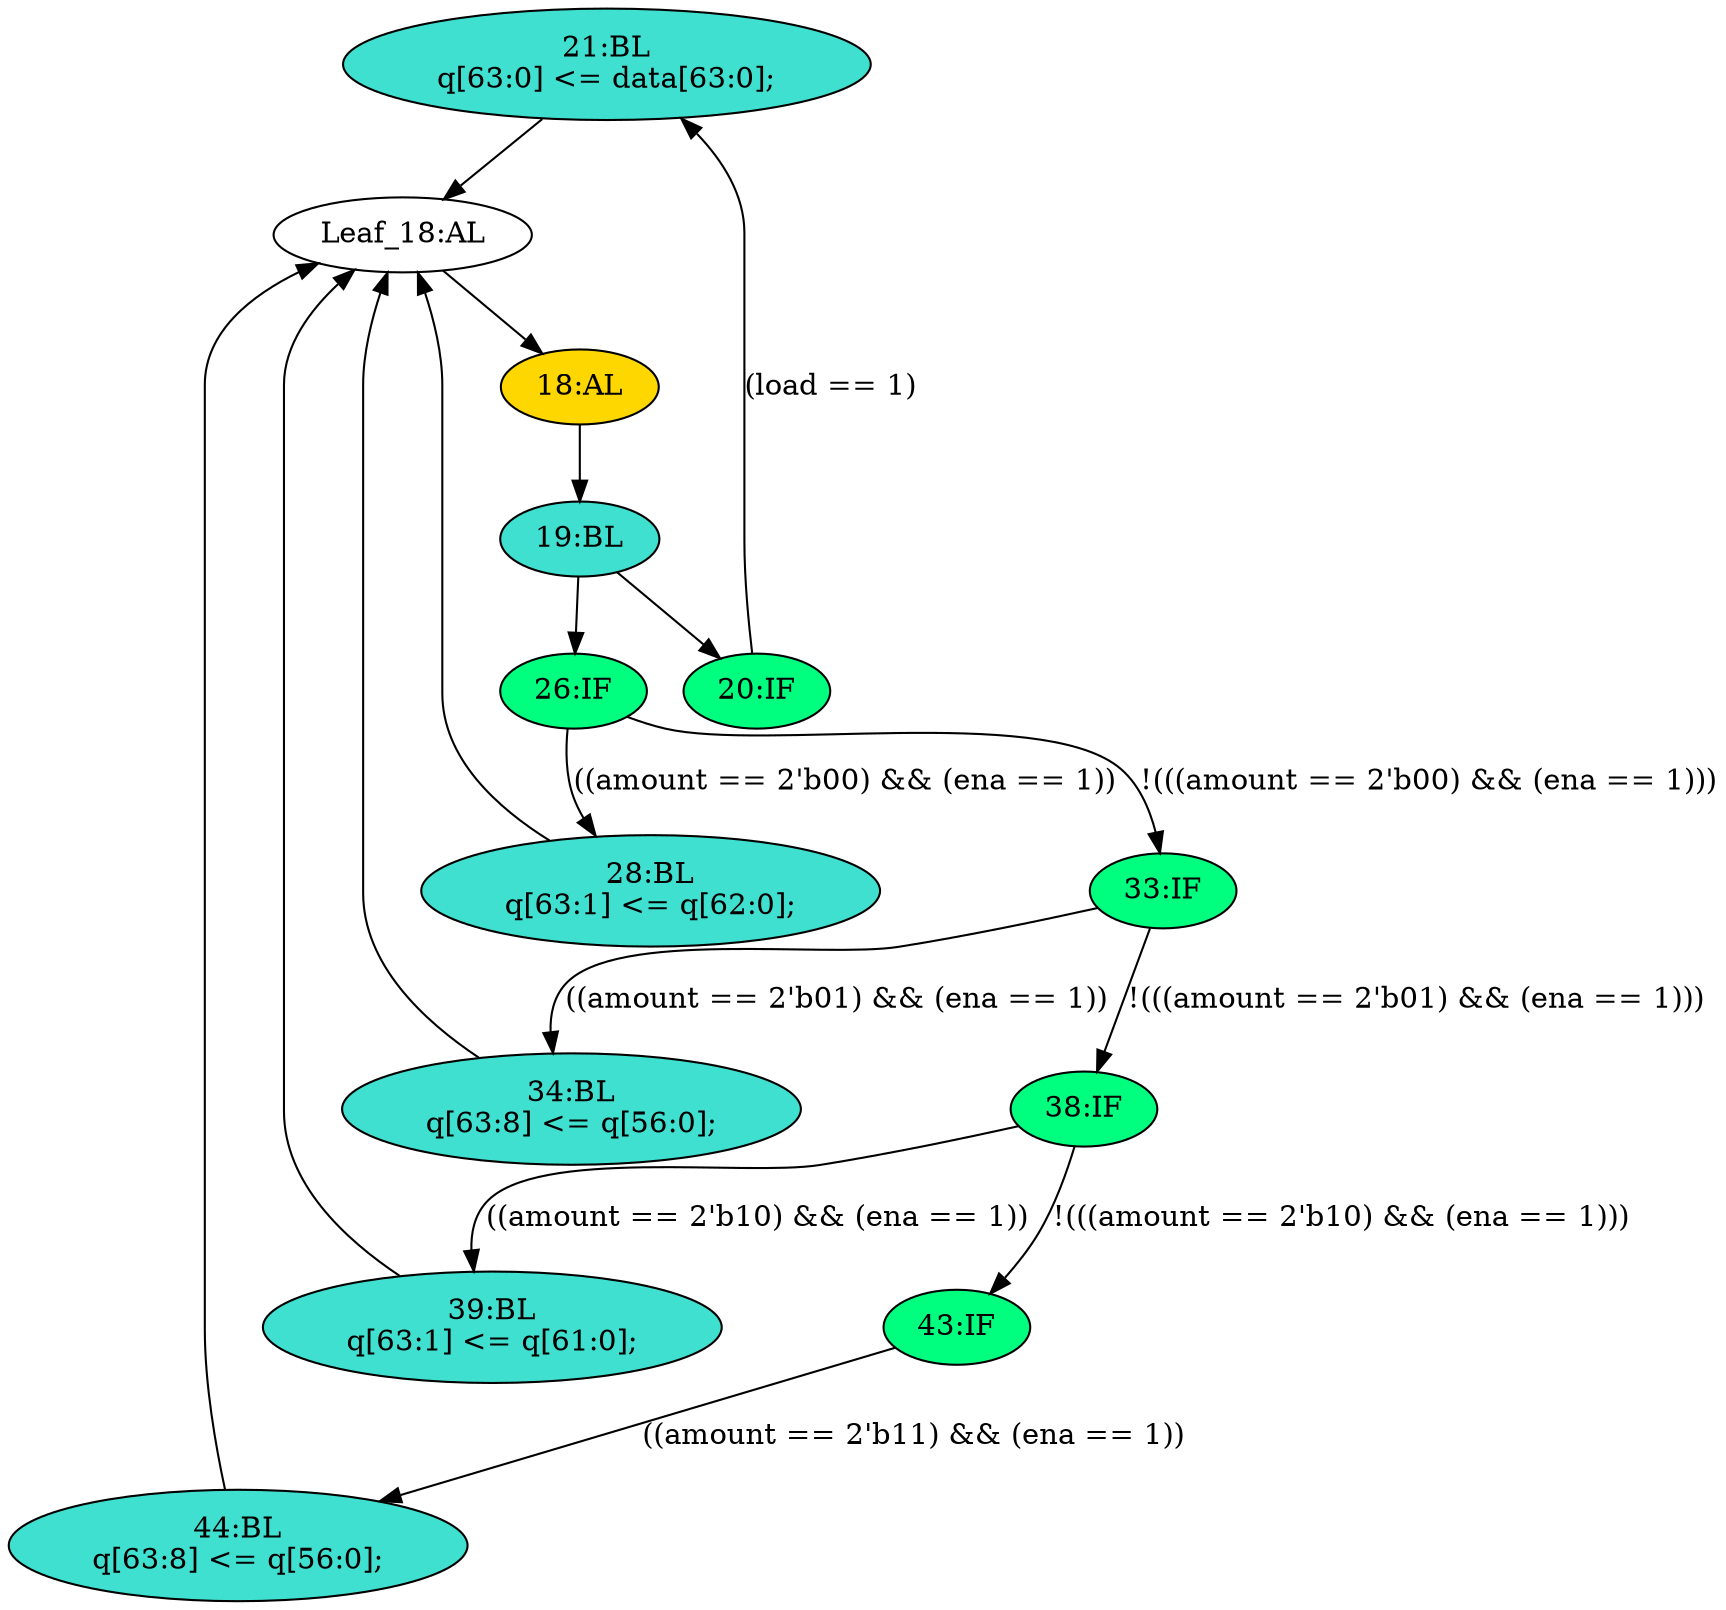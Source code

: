 strict digraph "compose( ,  )" {
	node [label="\N"];
	"21:BL"	[ast="<pyverilog.vparser.ast.Block object at 0x7f0f446cee90>",
		fillcolor=turquoise,
		label="21:BL
q[63:0] <= data[63:0];",
		statements="[<pyverilog.vparser.ast.NonblockingSubstitution object at 0x7f0f446cebd0>]",
		style=filled,
		typ=Block];
	"Leaf_18:AL"	[def_var="['q']",
		label="Leaf_18:AL"];
	"21:BL" -> "Leaf_18:AL"	[cond="[]",
		lineno=None];
	"44:BL"	[ast="<pyverilog.vparser.ast.Block object at 0x7f0f44398f90>",
		fillcolor=turquoise,
		label="44:BL
q[63:8] <= q[56:0];",
		statements="[<pyverilog.vparser.ast.NonblockingSubstitution object at 0x7f0f44398850>]",
		style=filled,
		typ=Block];
	"44:BL" -> "Leaf_18:AL"	[cond="[]",
		lineno=None];
	"18:AL"	[ast="<pyverilog.vparser.ast.Always object at 0x7f0f447371d0>",
		clk_sens=True,
		fillcolor=gold,
		label="18:AL",
		sens="['clk']",
		statements="[]",
		style=filled,
		typ=Always,
		use_var="['q', 'ena', 'amount', 'data', 'load']"];
	"Leaf_18:AL" -> "18:AL";
	"33:IF"	[ast="<pyverilog.vparser.ast.IfStatement object at 0x7f0f45fa8ad0>",
		fillcolor=springgreen,
		label="33:IF",
		statements="[]",
		style=filled,
		typ=IfStatement];
	"38:IF"	[ast="<pyverilog.vparser.ast.IfStatement object at 0x7f0f44398f10>",
		fillcolor=springgreen,
		label="38:IF",
		statements="[]",
		style=filled,
		typ=IfStatement];
	"33:IF" -> "38:IF"	[cond="['amount', 'ena']",
		label="!(((amount == 2'b01) && (ena == 1)))",
		lineno=33];
	"34:BL"	[ast="<pyverilog.vparser.ast.Block object at 0x7f0f447a0a50>",
		fillcolor=turquoise,
		label="34:BL
q[63:8] <= q[56:0];",
		statements="[<pyverilog.vparser.ast.NonblockingSubstitution object at 0x7f0f44746510>]",
		style=filled,
		typ=Block];
	"33:IF" -> "34:BL"	[cond="['amount', 'ena']",
		label="((amount == 2'b01) && (ena == 1))",
		lineno=33];
	"26:IF"	[ast="<pyverilog.vparser.ast.IfStatement object at 0x7f0f44726350>",
		fillcolor=springgreen,
		label="26:IF",
		statements="[]",
		style=filled,
		typ=IfStatement];
	"26:IF" -> "33:IF"	[cond="['amount', 'ena']",
		label="!(((amount == 2'b00) && (ena == 1)))",
		lineno=26];
	"28:BL"	[ast="<pyverilog.vparser.ast.Block object at 0x7f0f44726750>",
		fillcolor=turquoise,
		label="28:BL
q[63:1] <= q[62:0];",
		statements="[<pyverilog.vparser.ast.NonblockingSubstitution object at 0x7f0f44726150>]",
		style=filled,
		typ=Block];
	"26:IF" -> "28:BL"	[cond="['amount', 'ena']",
		label="((amount == 2'b00) && (ena == 1))",
		lineno=26];
	"19:BL"	[ast="<pyverilog.vparser.ast.Block object at 0x7f0f446ce4d0>",
		fillcolor=turquoise,
		label="19:BL",
		statements="[]",
		style=filled,
		typ=Block];
	"18:AL" -> "19:BL"	[cond="[]",
		lineno=None];
	"43:IF"	[ast="<pyverilog.vparser.ast.IfStatement object at 0x7f0f44398f50>",
		fillcolor=springgreen,
		label="43:IF",
		statements="[]",
		style=filled,
		typ=IfStatement];
	"38:IF" -> "43:IF"	[cond="['amount', 'ena']",
		label="!(((amount == 2'b10) && (ena == 1)))",
		lineno=38];
	"39:BL"	[ast="<pyverilog.vparser.ast.Block object at 0x7f0f44398fd0>",
		fillcolor=turquoise,
		label="39:BL
q[63:1] <= q[61:0];",
		statements="[<pyverilog.vparser.ast.NonblockingSubstitution object at 0x7f0f44398290>]",
		style=filled,
		typ=Block];
	"38:IF" -> "39:BL"	[cond="['amount', 'ena']",
		label="((amount == 2'b10) && (ena == 1))",
		lineno=38];
	"19:BL" -> "26:IF"	[cond="[]",
		lineno=None];
	"20:IF"	[ast="<pyverilog.vparser.ast.IfStatement object at 0x7f0f447234d0>",
		fillcolor=springgreen,
		label="20:IF",
		statements="[]",
		style=filled,
		typ=IfStatement];
	"19:BL" -> "20:IF"	[cond="[]",
		lineno=None];
	"43:IF" -> "44:BL"	[cond="['amount', 'ena']",
		label="((amount == 2'b11) && (ena == 1))",
		lineno=43];
	"39:BL" -> "Leaf_18:AL"	[cond="[]",
		lineno=None];
	"20:IF" -> "21:BL"	[cond="['load']",
		label="(load == 1)",
		lineno=20];
	"34:BL" -> "Leaf_18:AL"	[cond="[]",
		lineno=None];
	"28:BL" -> "Leaf_18:AL"	[cond="[]",
		lineno=None];
}
